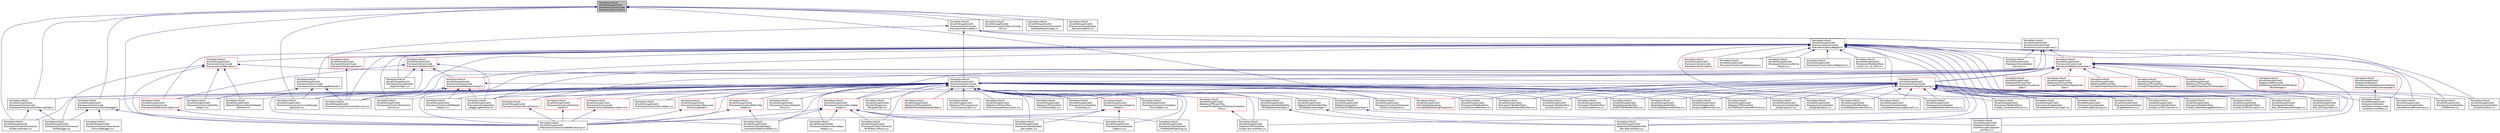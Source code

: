 digraph "/home/travis/build/AliceO2Group/AliceO2/Framework/Core/include/Framework/DeviceInfo.h"
{
 // INTERACTIVE_SVG=YES
  bgcolor="transparent";
  edge [fontname="Helvetica",fontsize="10",labelfontname="Helvetica",labelfontsize="10"];
  node [fontname="Helvetica",fontsize="10",shape=record];
  Node15 [label="/home/travis/build\l/AliceO2Group/AliceO2\l/Framework/Core/include\l/Framework/DeviceInfo.h",height=0.2,width=0.4,color="black", fillcolor="grey75", style="filled", fontcolor="black"];
  Node15 -> Node16 [dir="back",color="midnightblue",fontsize="10",style="solid",fontname="Helvetica"];
  Node16 [label="/home/travis/build\l/AliceO2Group/AliceO2\l/Framework/Core/include\l/Framework/FrameworkGUIDebugger.h",height=0.2,width=0.4,color="black",URL="$dd/d9a/FrameworkGUIDebugger_8h.html"];
  Node16 -> Node17 [dir="back",color="midnightblue",fontsize="10",style="solid",fontname="Helvetica"];
  Node17 [label="/home/travis/build\l/AliceO2Group/AliceO2\l/Framework/Core/src/Framework\lDummyDebugger.cxx",height=0.2,width=0.4,color="black",URL="$de/ddc/FrameworkDummyDebugger_8cxx.html"];
  Node16 -> Node18 [dir="back",color="midnightblue",fontsize="10",style="solid",fontname="Helvetica"];
  Node18 [label="/home/travis/build\l/AliceO2Group/AliceO2\l/Framework/Core/src/Framework\lGUIDebugger.cxx",height=0.2,width=0.4,color="black",URL="$d3/d29/FrameworkGUIDebugger_8cxx.html"];
  Node16 -> Node19 [dir="back",color="midnightblue",fontsize="10",style="solid",fontname="Helvetica"];
  Node19 [label="/home/travis/build\l/AliceO2Group/AliceO2\l/Framework/Core/src/runDataProcessing.cxx",height=0.2,width=0.4,color="black",URL="$d7/d54/runDataProcessing_8cxx.html"];
  Node15 -> Node20 [dir="back",color="midnightblue",fontsize="10",style="solid",fontname="Helvetica"];
  Node20 [label="/home/travis/build\l/AliceO2Group/AliceO2\l/Framework/Core/include\l/Framework/FrameworkGUIDevicesGraph.h",height=0.2,width=0.4,color="black",URL="$dd/d49/FrameworkGUIDevicesGraph_8h.html"];
  Node20 -> Node18 [dir="back",color="midnightblue",fontsize="10",style="solid",fontname="Helvetica"];
  Node20 -> Node21 [dir="back",color="midnightblue",fontsize="10",style="solid",fontname="Helvetica"];
  Node21 [label="/home/travis/build\l/AliceO2Group/AliceO2\l/Framework/Core/src/Framework\lGUIDevicesGraph.cxx",height=0.2,width=0.4,color="black",URL="$d7/d5a/FrameworkGUIDevicesGraph_8cxx.html"];
  Node15 -> Node22 [dir="back",color="midnightblue",fontsize="10",style="solid",fontname="Helvetica"];
  Node22 [label="/home/travis/build\l/AliceO2Group/AliceO2\l/Framework/Core/include\l/Framework/ServiceSpec.h",height=0.2,width=0.4,color="black",URL="$d4/d61/ServiceSpec_8h.html"];
  Node22 -> Node23 [dir="back",color="midnightblue",fontsize="10",style="solid",fontname="Helvetica"];
  Node23 [label="/home/travis/build\l/AliceO2Group/AliceO2\l/Framework/Core/include\l/Framework/CommonMessageBackends.h",height=0.2,width=0.4,color="black",URL="$d5/d67/CommonMessageBackends_8h.html"];
  Node23 -> Node24 [dir="back",color="midnightblue",fontsize="10",style="solid",fontname="Helvetica"];
  Node24 [label="/home/travis/build\l/AliceO2Group/AliceO2\l/Framework/Core/src/CommonMessage\lBackends.cxx",height=0.2,width=0.4,color="black",URL="$d9/d10/CommonMessageBackends_8cxx.html"];
  Node23 -> Node25 [dir="back",color="midnightblue",fontsize="10",style="solid",fontname="Helvetica"];
  Node25 [label="/home/travis/build\l/AliceO2Group/AliceO2\l/Framework/Core/src/CommonServices.cxx",height=0.2,width=0.4,color="black",URL="$dd/d27/CommonServices_8cxx.html"];
  Node23 -> Node26 [dir="back",color="midnightblue",fontsize="10",style="solid",fontname="Helvetica"];
  Node26 [label="/home/travis/build\l/AliceO2Group/AliceO2\l/Framework/Core/src/Workflow\lHelpers.cxx",height=0.2,width=0.4,color="black",URL="$dc/da7/WorkflowHelpers_8cxx.html"];
  Node22 -> Node27 [dir="back",color="midnightblue",fontsize="10",style="solid",fontname="Helvetica"];
  Node27 [label="/home/travis/build\l/AliceO2Group/AliceO2\l/Framework/Core/include\l/Framework/CommonServices.h",height=0.2,width=0.4,color="black",URL="$d8/d02/CommonServices_8h.html"];
  Node27 -> Node28 [dir="back",color="midnightblue",fontsize="10",style="solid",fontname="Helvetica"];
  Node28 [label="/home/travis/build\l/AliceO2Group/AliceO2\l/Framework/Core/include\l/Framework/DataProcessorSpec.h",height=0.2,width=0.4,color="red",URL="$d0/df4/DataProcessorSpec_8h.html"];
  Node28 -> Node29 [dir="back",color="midnightblue",fontsize="10",style="solid",fontname="Helvetica"];
  Node29 [label="/home/travis/build\l/AliceO2Group/AliceO2\l/Detectors/AOD/include\l/AODProducerWorkflow/AODProducer\lWorkflowSpec.h",height=0.2,width=0.4,color="red",URL="$d2/d09/AODProducerWorkflowSpec_8h.html"];
  Node28 -> Node32 [dir="back",color="midnightblue",fontsize="10",style="solid",fontname="Helvetica"];
  Node32 [label="/home/travis/build\l/AliceO2Group/AliceO2\l/Detectors/Calibration\l/workflow/ccdb-populator\l-workflow.cxx",height=0.2,width=0.4,color="black",URL="$d2/d5c/ccdb-populator-workflow_8cxx.html"];
  Node28 -> Node33 [dir="back",color="midnightblue",fontsize="10",style="solid",fontname="Helvetica"];
  Node33 [label="/home/travis/build\l/AliceO2Group/AliceO2\l/Detectors/Calibration\l/workflow/include/DetectorsCalibration\lWorkflow/MeanVertexCalibratorSpec.h",height=0.2,width=0.4,color="red",URL="$d2/d6a/MeanVertexCalibratorSpec_8h.html",tooltip="Device to calibrate MeanVertex. "];
  Node33 -> Node34 [dir="back",color="midnightblue",fontsize="10",style="solid",fontname="Helvetica"];
  Node34 [label="/home/travis/build\l/AliceO2Group/AliceO2\l/Detectors/Calibration\l/workflow/src/mean-vertex\l-calibration-workflow.cxx",height=0.2,width=0.4,color="black",URL="$df/d9c/mean-vertex-calibration-workflow_8cxx.html"];
  Node28 -> Node34 [dir="back",color="midnightblue",fontsize="10",style="solid",fontname="Helvetica"];
  Node28 -> Node36 [dir="back",color="midnightblue",fontsize="10",style="solid",fontname="Helvetica"];
  Node36 [label="/home/travis/build\l/AliceO2Group/AliceO2\l/Detectors/CPV/workflow\l/include/CPVWorkflow/Clusterizer\lSpec.h",height=0.2,width=0.4,color="red",URL="$d9/dcc/CPV_2workflow_2include_2CPVWorkflow_2ClusterizerSpec_8h.html"];
  Node28 -> Node39 [dir="back",color="midnightblue",fontsize="10",style="solid",fontname="Helvetica"];
  Node39 [label="/home/travis/build\l/AliceO2Group/AliceO2\l/Detectors/CPV/workflow\l/include/CPVWorkflow/DigitsPrinter\lSpec.h",height=0.2,width=0.4,color="red",URL="$d4/d19/CPV_2workflow_2include_2CPVWorkflow_2DigitsPrinterSpec_8h.html"];
  Node28 -> Node41 [dir="back",color="midnightblue",fontsize="10",style="solid",fontname="Helvetica"];
  Node41 [label="/home/travis/build\l/AliceO2Group/AliceO2\l/Detectors/CPV/workflow\l/include/CPVWorkflow/PublisherSpec.h",height=0.2,width=0.4,color="red",URL="$d1/dd9/CPV_2workflow_2include_2CPVWorkflow_2PublisherSpec_8h.html"];
  Node28 -> Node43 [dir="back",color="midnightblue",fontsize="10",style="solid",fontname="Helvetica"];
  Node43 [label="/home/travis/build\l/AliceO2Group/AliceO2\l/Detectors/CTF/workflow\l/include/CTFWorkflow/CTFReaderSpec.h",height=0.2,width=0.4,color="red",URL="$df/df4/CTFReaderSpec_8h.html"];
  Node28 -> Node46 [dir="back",color="midnightblue",fontsize="10",style="solid",fontname="Helvetica"];
  Node46 [label="/home/travis/build\l/AliceO2Group/AliceO2\l/Detectors/CTF/workflow\l/include/CTFWorkflow/CTFWriterSpec.h",height=0.2,width=0.4,color="red",URL="$d8/db0/CTFWriterSpec_8h.html"];
  Node28 -> Node49 [dir="back",color="midnightblue",fontsize="10",style="solid",fontname="Helvetica"];
  Node49 [label="/home/travis/build\l/AliceO2Group/AliceO2\l/Detectors/DCS/testWorkflow\l/dcs-data-workflow.cxx",height=0.2,width=0.4,color="black",URL="$da/dd6/dcs-data-workflow_8cxx.html"];
  Node28 -> Node439 [dir="back",color="midnightblue",fontsize="10",style="solid",fontname="Helvetica"];
  Node439 [label="/home/travis/build\l/AliceO2Group/AliceO2\l/Framework/Core/include\l/Framework/DeviceSpec.h",height=0.2,width=0.4,color="black",URL="$df/de8/DeviceSpec_8h.html"];
  Node439 -> Node440 [dir="back",color="midnightblue",fontsize="10",style="solid",fontname="Helvetica"];
  Node440 [label="/home/travis/build\l/AliceO2Group/AliceO2\l/Detectors/Calibration\l/workflow/CCDBPopulatorSpec.h",height=0.2,width=0.4,color="black",URL="$df/df4/CCDBPopulatorSpec_8h.html"];
  Node440 -> Node32 [dir="back",color="midnightblue",fontsize="10",style="solid",fontname="Helvetica"];
  Node439 -> Node441 [dir="back",color="midnightblue",fontsize="10",style="solid",fontname="Helvetica"];
  Node441 [label="/home/travis/build\l/AliceO2Group/AliceO2\l/Detectors/DCS/testWorkflow\l/DCSDataGeneratorSpec.h",height=0.2,width=0.4,color="black",URL="$db/d55/DCSDataGeneratorSpec_8h.html"];
  Node441 -> Node49 [dir="back",color="midnightblue",fontsize="10",style="solid",fontname="Helvetica"];
  Node439 -> Node442 [dir="back",color="midnightblue",fontsize="10",style="solid",fontname="Helvetica"];
  Node442 [label="/home/travis/build\l/AliceO2Group/AliceO2\l/Detectors/DCS/testWorkflow\l/DCSDataProcessorSpec.h",height=0.2,width=0.4,color="black",URL="$d8/d4e/DCSDataProcessorSpec_8h.html"];
  Node442 -> Node49 [dir="back",color="midnightblue",fontsize="10",style="solid",fontname="Helvetica"];
  Node439 -> Node443 [dir="back",color="midnightblue",fontsize="10",style="solid",fontname="Helvetica"];
  Node443 [label="/home/travis/build\l/AliceO2Group/AliceO2\l/Detectors/Raw/src/RawFileReader\lWorkflow.cxx",height=0.2,width=0.4,color="black",URL="$d3/d87/RawFileReaderWorkflow_8cxx.html"];
  Node439 -> Node444 [dir="back",color="midnightblue",fontsize="10",style="solid",fontname="Helvetica"];
  Node444 [label="/home/travis/build\l/AliceO2Group/AliceO2\l/Detectors/TOF/calibration\l/testWorkflow/DataGeneratorSpec.h",height=0.2,width=0.4,color="red",URL="$d0/d0d/DataGeneratorSpec_8h.html",tooltip="Dummy data generator. "];
  Node439 -> Node283 [dir="back",color="midnightblue",fontsize="10",style="solid",fontname="Helvetica"];
  Node283 [label="/home/travis/build\l/AliceO2Group/AliceO2\l/Detectors/TOF/compression\l/src/CompressorTask.cxx",height=0.2,width=0.4,color="black",URL="$d7/d8c/CompressorTask_8cxx.html",tooltip="TOF raw data compressor task. "];
  Node439 -> Node445 [dir="back",color="midnightblue",fontsize="10",style="solid",fontname="Helvetica"];
  Node445 [label="/home/travis/build\l/AliceO2Group/AliceO2\l/Detectors/TOF/workflow\l/src/CompressedAnalysisTask.cxx",height=0.2,width=0.4,color="black",URL="$d6/dc7/CompressedAnalysisTask_8cxx.html",tooltip="TOF compressed data analysis task. "];
  Node439 -> Node446 [dir="back",color="midnightblue",fontsize="10",style="solid",fontname="Helvetica"];
  Node446 [label="/home/travis/build\l/AliceO2Group/AliceO2\l/Detectors/TPC/workflow\l/include/TPCWorkflow/TPCSectorCompletion\lPolicy.h",height=0.2,width=0.4,color="red",URL="$df/d6d/TPCSectorCompletionPolicy_8h.html",tooltip="DPL completion policy helper for TPC scetor data. "];
  Node446 -> Node449 [dir="back",color="midnightblue",fontsize="10",style="solid",fontname="Helvetica"];
  Node449 [label="/home/travis/build\l/AliceO2Group/AliceO2\l/Detectors/TPC/workflow\l/src/tpc-reco-workflow.cxx",height=0.2,width=0.4,color="black",URL="$d3/dbf/tpc-reco-workflow_8cxx.html",tooltip="Basic DPL workflow for TPC reconstruction starting from digits. "];
  Node439 -> Node309 [dir="back",color="midnightblue",fontsize="10",style="solid",fontname="Helvetica"];
  Node309 [label="/home/travis/build\l/AliceO2Group/AliceO2\l/Detectors/TPC/workflow\l/src/CATrackerSpec.cxx",height=0.2,width=0.4,color="black",URL="$da/d78/CATrackerSpec_8cxx.html",tooltip="Processor spec for running TPC CA tracking. "];
  Node439 -> Node449 [dir="back",color="midnightblue",fontsize="10",style="solid",fontname="Helvetica"];
  Node439 -> Node332 [dir="back",color="midnightblue",fontsize="10",style="solid",fontname="Helvetica"];
  Node332 [label="/home/travis/build\l/AliceO2Group/AliceO2\l/Detectors/TRD/workflow\l/src/TRDTrapSimulatorWorkFlow.cxx",height=0.2,width=0.4,color="black",URL="$d2/dc0/TRDTrapSimulatorWorkFlow_8cxx.html"];
  Node439 -> Node451 [dir="back",color="midnightblue",fontsize="10",style="solid",fontname="Helvetica"];
  Node451 [label="/home/travis/build\l/AliceO2Group/AliceO2\l/Framework/Core/include\l/Framework/DataProcessingDevice.h",height=0.2,width=0.4,color="red",URL="$d3/d4b/DataProcessingDevice_8h.html"];
  Node451 -> Node19 [dir="back",color="midnightblue",fontsize="10",style="solid",fontname="Helvetica"];
  Node439 -> Node16 [dir="back",color="midnightblue",fontsize="10",style="solid",fontname="Helvetica"];
  Node439 -> Node20 [dir="back",color="midnightblue",fontsize="10",style="solid",fontname="Helvetica"];
  Node439 -> Node453 [dir="back",color="midnightblue",fontsize="10",style="solid",fontname="Helvetica"];
  Node453 [label="/home/travis/build\l/AliceO2Group/AliceO2\l/Framework/Core/include\l/Framework/SimpleRawDeviceService.h",height=0.2,width=0.4,color="red",URL="$de/d88/SimpleRawDeviceService_8h.html"];
  Node453 -> Node19 [dir="back",color="midnightblue",fontsize="10",style="solid",fontname="Helvetica"];
  Node439 -> Node455 [dir="back",color="midnightblue",fontsize="10",style="solid",fontname="Helvetica"];
  Node455 [label="/home/travis/build\l/AliceO2Group/AliceO2\l/Framework/Core/src/AODReader\lHelpers.cxx",height=0.2,width=0.4,color="black",URL="$d4/dc5/AODReaderHelpers_8cxx.html"];
  Node439 -> Node24 [dir="back",color="midnightblue",fontsize="10",style="solid",fontname="Helvetica"];
  Node439 -> Node25 [dir="back",color="midnightblue",fontsize="10",style="solid",fontname="Helvetica"];
  Node439 -> Node456 [dir="back",color="midnightblue",fontsize="10",style="solid",fontname="Helvetica"];
  Node456 [label="/home/travis/build\l/AliceO2Group/AliceO2\l/Framework/Core/src/Completion\lPolicyHelpers.cxx",height=0.2,width=0.4,color="black",URL="$da/da3/CompletionPolicyHelpers_8cxx.html"];
  Node439 -> Node457 [dir="back",color="midnightblue",fontsize="10",style="solid",fontname="Helvetica"];
  Node457 [label="/home/travis/build\l/AliceO2Group/AliceO2\l/Framework/Core/src/DDSConfig\lHelpers.h",height=0.2,width=0.4,color="red",URL="$d3/dc0/DDSConfigHelpers_8h.html"];
  Node457 -> Node19 [dir="back",color="midnightblue",fontsize="10",style="solid",fontname="Helvetica"];
  Node457 -> Node459 [dir="back",color="midnightblue",fontsize="10",style="solid",fontname="Helvetica"];
  Node459 [label="/home/travis/build\l/AliceO2Group/AliceO2\l/Framework/Core/test/test\l_FrameworkDataFlowToDDS.cxx",height=0.2,width=0.4,color="black",URL="$d6/d53/test__FrameworkDataFlowToDDS_8cxx.html"];
  Node439 -> Node460 [dir="back",color="midnightblue",fontsize="10",style="solid",fontname="Helvetica"];
  Node460 [label="/home/travis/build\l/AliceO2Group/AliceO2\l/Framework/Core/src/DeviceSpec.cxx",height=0.2,width=0.4,color="black",URL="$d8/d84/DeviceSpec_8cxx.html"];
  Node439 -> Node461 [dir="back",color="midnightblue",fontsize="10",style="solid",fontname="Helvetica"];
  Node461 [label="/home/travis/build\l/AliceO2Group/AliceO2\l/Framework/Core/src/DeviceSpec\lHelpers.h",height=0.2,width=0.4,color="red",URL="$df/dda/DeviceSpecHelpers_8h.html"];
  Node461 -> Node462 [dir="back",color="midnightblue",fontsize="10",style="solid",fontname="Helvetica"];
  Node462 [label="/home/travis/build\l/AliceO2Group/AliceO2\l/Framework/Core/src/DeviceSpec\lHelpers.cxx",height=0.2,width=0.4,color="black",URL="$d1/dd9/DeviceSpecHelpers_8cxx.html"];
  Node461 -> Node463 [dir="back",color="midnightblue",fontsize="10",style="solid",fontname="Helvetica"];
  Node463 [label="/home/travis/build\l/AliceO2Group/AliceO2\l/Framework/Core/src/External\lFairMQDeviceProxy.cxx",height=0.2,width=0.4,color="black",URL="$dc/df3/ExternalFairMQDeviceProxy_8cxx.html"];
  Node461 -> Node19 [dir="back",color="midnightblue",fontsize="10",style="solid",fontname="Helvetica"];
  Node461 -> Node464 [dir="back",color="midnightblue",fontsize="10",style="solid",fontname="Helvetica"];
  Node464 [label="/home/travis/build\l/AliceO2Group/AliceO2\l/Framework/Core/test/test\l_DeviceSpec.cxx",height=0.2,width=0.4,color="black",URL="$d9/d51/test__DeviceSpec_8cxx.html"];
  Node461 -> Node459 [dir="back",color="midnightblue",fontsize="10",style="solid",fontname="Helvetica"];
  Node461 -> Node466 [dir="back",color="midnightblue",fontsize="10",style="solid",fontname="Helvetica"];
  Node466 [label="/home/travis/build\l/AliceO2Group/AliceO2\l/Framework/Core/test/test\l_Graphviz.cxx",height=0.2,width=0.4,color="black",URL="$d4/dc4/test__Graphviz_8cxx.html"];
  Node461 -> Node467 [dir="back",color="midnightblue",fontsize="10",style="solid",fontname="Helvetica"];
  Node467 [label="/home/travis/build\l/AliceO2Group/AliceO2\l/Framework/Core/test/test\l_TimeParallelPipelining.cxx",height=0.2,width=0.4,color="black",URL="$dd/d8a/test__TimeParallelPipelining_8cxx.html"];
  Node439 -> Node462 [dir="back",color="midnightblue",fontsize="10",style="solid",fontname="Helvetica"];
  Node439 -> Node468 [dir="back",color="midnightblue",fontsize="10",style="solid",fontname="Helvetica"];
  Node468 [label="/home/travis/build\l/AliceO2Group/AliceO2\l/Framework/Core/src/Dispatch\lPolicy.cxx",height=0.2,width=0.4,color="black",URL="$d4/d57/DispatchPolicy_8cxx.html"];
  Node439 -> Node469 [dir="back",color="midnightblue",fontsize="10",style="solid",fontname="Helvetica"];
  Node469 [label="/home/travis/build\l/AliceO2Group/AliceO2\l/Framework/Core/src/DriverControl.h",height=0.2,width=0.4,color="red",URL="$de/d66/DriverControl_8h.html"];
  Node469 -> Node19 [dir="back",color="midnightblue",fontsize="10",style="solid",fontname="Helvetica"];
  Node439 -> Node463 [dir="back",color="midnightblue",fontsize="10",style="solid",fontname="Helvetica"];
  Node439 -> Node471 [dir="back",color="midnightblue",fontsize="10",style="solid",fontname="Helvetica"];
  Node471 [label="/home/travis/build\l/AliceO2Group/AliceO2\l/Framework/Core/src/Framework\lGUIDeviceInspector.cxx",height=0.2,width=0.4,color="black",URL="$d4/d72/FrameworkGUIDeviceInspector_8cxx.html"];
  Node439 -> Node21 [dir="back",color="midnightblue",fontsize="10",style="solid",fontname="Helvetica"];
  Node439 -> Node472 [dir="back",color="midnightblue",fontsize="10",style="solid",fontname="Helvetica"];
  Node472 [label="/home/travis/build\l/AliceO2Group/AliceO2\l/Framework/Core/src/Graphviz\lHelpers.h",height=0.2,width=0.4,color="red",URL="$da/d8f/GraphvizHelpers_8h.html"];
  Node472 -> Node19 [dir="back",color="midnightblue",fontsize="10",style="solid",fontname="Helvetica"];
  Node472 -> Node464 [dir="back",color="midnightblue",fontsize="10",style="solid",fontname="Helvetica"];
  Node472 -> Node466 [dir="back",color="midnightblue",fontsize="10",style="solid",fontname="Helvetica"];
  Node439 -> Node474 [dir="back",color="midnightblue",fontsize="10",style="solid",fontname="Helvetica"];
  Node474 [label="/home/travis/build\l/AliceO2Group/AliceO2\l/Framework/Core/src/O2Control\lHelpers.h",height=0.2,width=0.4,color="red",URL="$d3/d6a/O2ControlHelpers_8h.html"];
  Node474 -> Node19 [dir="back",color="midnightblue",fontsize="10",style="solid",fontname="Helvetica"];
  Node439 -> Node476 [dir="back",color="midnightblue",fontsize="10",style="solid",fontname="Helvetica"];
  Node476 [label="/home/travis/build\l/AliceO2Group/AliceO2\l/Framework/Core/src/Resources\lMonitoringHelper.h",height=0.2,width=0.4,color="red",URL="$d3/da5/ResourcesMonitoringHelper_8h.html"];
  Node476 -> Node19 [dir="back",color="midnightblue",fontsize="10",style="solid",fontname="Helvetica"];
  Node439 -> Node19 [dir="back",color="midnightblue",fontsize="10",style="solid",fontname="Helvetica"];
  Node439 -> Node478 [dir="back",color="midnightblue",fontsize="10",style="solid",fontname="Helvetica"];
  Node478 [label="/home/travis/build\l/AliceO2Group/AliceO2\l/Framework/Core/src/TextControl\lService.cxx",height=0.2,width=0.4,color="black",URL="$d3/dac/TextControlService_8cxx.html"];
  Node439 -> Node26 [dir="back",color="midnightblue",fontsize="10",style="solid",fontname="Helvetica"];
  Node439 -> Node479 [dir="back",color="midnightblue",fontsize="10",style="solid",fontname="Helvetica"];
  Node479 [label="/home/travis/build\l/AliceO2Group/AliceO2\l/Framework/Core/test/test\l_DanglingInputs.cxx",height=0.2,width=0.4,color="black",URL="$db/d94/test__DanglingInputs_8cxx.html"];
  Node439 -> Node480 [dir="back",color="midnightblue",fontsize="10",style="solid",fontname="Helvetica"];
  Node480 [label="/home/travis/build\l/AliceO2Group/AliceO2\l/Framework/Core/test/test\l_DanglingOutputs.cxx",height=0.2,width=0.4,color="black",URL="$d9/dda/test__DanglingOutputs_8cxx.html"];
  Node439 -> Node464 [dir="back",color="midnightblue",fontsize="10",style="solid",fontname="Helvetica"];
  Node439 -> Node481 [dir="back",color="midnightblue",fontsize="10",style="solid",fontname="Helvetica"];
  Node481 [label="/home/travis/build\l/AliceO2Group/AliceO2\l/Framework/Core/test/test\l_Forwarding.cxx",height=0.2,width=0.4,color="black",URL="$de/dae/test__Forwarding_8cxx.html"];
  Node439 -> Node459 [dir="back",color="midnightblue",fontsize="10",style="solid",fontname="Helvetica"];
  Node439 -> Node466 [dir="back",color="midnightblue",fontsize="10",style="solid",fontname="Helvetica"];
  Node439 -> Node482 [dir="back",color="midnightblue",fontsize="10",style="solid",fontname="Helvetica"];
  Node482 [label="/home/travis/build\l/AliceO2Group/AliceO2\l/Framework/Core/test/test\l_StaggeringWorkflow.cxx",height=0.2,width=0.4,color="black",URL="$dd/d16/test__StaggeringWorkflow_8cxx.html"];
  Node439 -> Node467 [dir="back",color="midnightblue",fontsize="10",style="solid",fontname="Helvetica"];
  Node439 -> Node483 [dir="back",color="midnightblue",fontsize="10",style="solid",fontname="Helvetica"];
  Node483 [label="/home/travis/build\l/AliceO2Group/AliceO2\l/Framework/TestWorkflows\l/src/o2DataQueryWorkflow.cxx",height=0.2,width=0.4,color="black",URL="$d7/d09/o2DataQueryWorkflow_8cxx.html"];
  Node439 -> Node484 [dir="back",color="midnightblue",fontsize="10",style="solid",fontname="Helvetica"];
  Node484 [label="/home/travis/build\l/AliceO2Group/AliceO2\l/Framework/TestWorkflows\l/src/o2DiamondWorkflow.cxx",height=0.2,width=0.4,color="black",URL="$d4/dbb/o2DiamondWorkflow_8cxx.html"];
  Node439 -> Node485 [dir="back",color="midnightblue",fontsize="10",style="solid",fontname="Helvetica"];
  Node485 [label="/home/travis/build\l/AliceO2Group/AliceO2\l/Framework/TestWorkflows\l/src/o2OutputWildcardWorkflow.cxx",height=0.2,width=0.4,color="black",URL="$d1/d91/o2OutputWildcardWorkflow_8cxx.html"];
  Node439 -> Node486 [dir="back",color="midnightblue",fontsize="10",style="solid",fontname="Helvetica"];
  Node486 [label="/home/travis/build\l/AliceO2Group/AliceO2\l/Framework/TestWorkflows\l/src/o2SimpleSink.cxx",height=0.2,width=0.4,color="black",URL="$d5/ddc/o2SimpleSink_8cxx.html"];
  Node439 -> Node487 [dir="back",color="midnightblue",fontsize="10",style="solid",fontname="Helvetica"];
  Node487 [label="/home/travis/build\l/AliceO2Group/AliceO2\l/Framework/TestWorkflows\l/src/o2SimpleSource.cxx",height=0.2,width=0.4,color="black",URL="$d5/d2a/o2SimpleSource_8cxx.html"];
  Node439 -> Node488 [dir="back",color="midnightblue",fontsize="10",style="solid",fontname="Helvetica"];
  Node488 [label="/home/travis/build\l/AliceO2Group/AliceO2\l/Framework/TestWorkflows\l/src/test_CompletionPolicies.cxx",height=0.2,width=0.4,color="black",URL="$d8/d33/test__CompletionPolicies_8cxx.html"];
  Node439 -> Node489 [dir="back",color="midnightblue",fontsize="10",style="solid",fontname="Helvetica"];
  Node489 [label="/home/travis/build\l/AliceO2Group/AliceO2\l/Steer/DigitizerWorkflow\l/src/MCTruthTestWorkflow.cxx",height=0.2,width=0.4,color="black",URL="$dd/dfd/MCTruthTestWorkflow_8cxx.html"];
  Node439 -> Node155 [dir="back",color="midnightblue",fontsize="10",style="solid",fontname="Helvetica"];
  Node155 [label="/home/travis/build\l/AliceO2Group/AliceO2\l/Steer/DigitizerWorkflow\l/src/SimpleDigitizerWorkflow.cxx",height=0.2,width=0.4,color="black",URL="$d2/dd7/SimpleDigitizerWorkflow_8cxx.html"];
  Node439 -> Node490 [dir="back",color="midnightblue",fontsize="10",style="solid",fontname="Helvetica"];
  Node490 [label="/home/travis/build\l/AliceO2Group/AliceO2\l/Utilities/DataSampling\l/include/DataSampling/Dispatcher.h",height=0.2,width=0.4,color="red",URL="$d7/d33/Dispatcher_8h.html",tooltip="Declaration of Dispatcher for O2 Data Sampling. "];
  Node439 -> Node494 [dir="back",color="midnightblue",fontsize="10",style="solid",fontname="Helvetica"];
  Node494 [label="/home/travis/build\l/AliceO2Group/AliceO2\l/Utilities/Mergers/src\l/MergerBuilder.cxx",height=0.2,width=0.4,color="black",URL="$d8/d56/MergerBuilder_8cxx.html",tooltip="Definition of MergerBuilder for O2 Mergers. "];
  Node439 -> Node495 [dir="back",color="midnightblue",fontsize="10",style="solid",fontname="Helvetica"];
  Node495 [label="/home/travis/build\l/AliceO2Group/AliceO2\l/Utilities/Mergers/test\l/emptyLoopBenchmark.cxx",height=0.2,width=0.4,color="black",URL="$d2/db0/emptyLoopBenchmark_8cxx.html",tooltip="A benchmark which measures a maximum rate of doing nothing in a device. "];
  Node28 -> Node509 [dir="back",color="midnightblue",fontsize="10",style="solid",fontname="Helvetica"];
  Node509 [label="/home/travis/build\l/AliceO2Group/AliceO2\l/Framework/Core/include\l/Framework/runDataProcessing.h",height=0.2,width=0.4,color="red",URL="$db/dd0/runDataProcessing_8h.html"];
  Node509 -> Node32 [dir="back",color="midnightblue",fontsize="10",style="solid",fontname="Helvetica"];
  Node509 -> Node34 [dir="back",color="midnightblue",fontsize="10",style="solid",fontname="Helvetica"];
  Node509 -> Node49 [dir="back",color="midnightblue",fontsize="10",style="solid",fontname="Helvetica"];
  Node509 -> Node449 [dir="back",color="midnightblue",fontsize="10",style="solid",fontname="Helvetica"];
  Node509 -> Node332 [dir="back",color="midnightblue",fontsize="10",style="solid",fontname="Helvetica"];
  Node509 -> Node529 [dir="back",color="midnightblue",fontsize="10",style="solid",fontname="Helvetica"];
  Node529 [label="/home/travis/build\l/AliceO2Group/AliceO2\l/Framework/Core/test/test\l_BoostSerializedProcessing.cxx",height=0.2,width=0.4,color="black",URL="$dc/d58/test__BoostSerializedProcessing_8cxx.html"];
  Node509 -> Node531 [dir="back",color="midnightblue",fontsize="10",style="solid",fontname="Helvetica"];
  Node531 [label="/home/travis/build\l/AliceO2Group/AliceO2\l/Framework/Core/test/test\l_CCDBFetcher.cxx",height=0.2,width=0.4,color="black",URL="$df/d08/test__CCDBFetcher_8cxx.html"];
  Node509 -> Node479 [dir="back",color="midnightblue",fontsize="10",style="solid",fontname="Helvetica"];
  Node509 -> Node480 [dir="back",color="midnightblue",fontsize="10",style="solid",fontname="Helvetica"];
  Node509 -> Node481 [dir="back",color="midnightblue",fontsize="10",style="solid",fontname="Helvetica"];
  Node509 -> Node541 [dir="back",color="midnightblue",fontsize="10",style="solid",fontname="Helvetica"];
  Node541 [label="/home/travis/build\l/AliceO2Group/AliceO2\l/Framework/Core/test/test\l_SimpleCondition.cxx",height=0.2,width=0.4,color="black",URL="$df/d11/test__SimpleCondition_8cxx.html"];
  Node509 -> Node542 [dir="back",color="midnightblue",fontsize="10",style="solid",fontname="Helvetica"];
  Node542 [label="/home/travis/build\l/AliceO2Group/AliceO2\l/Framework/Core/test/test\l_SimpleDataProcessingDevice01.cxx",height=0.2,width=0.4,color="black",URL="$d5/d24/test__SimpleDataProcessingDevice01_8cxx.html"];
  Node509 -> Node543 [dir="back",color="midnightblue",fontsize="10",style="solid",fontname="Helvetica"];
  Node543 [label="/home/travis/build\l/AliceO2Group/AliceO2\l/Framework/Core/test/test\l_SimpleRDataFrameProcessing.cxx",height=0.2,width=0.4,color="black",URL="$da/d97/test__SimpleRDataFrameProcessing_8cxx.html"];
  Node509 -> Node544 [dir="back",color="midnightblue",fontsize="10",style="solid",fontname="Helvetica"];
  Node544 [label="/home/travis/build\l/AliceO2Group/AliceO2\l/Framework/Core/test/test\l_SimpleStatefulProcessing01.cxx",height=0.2,width=0.4,color="black",URL="$da/d12/test__SimpleStatefulProcessing01_8cxx.html"];
  Node509 -> Node545 [dir="back",color="midnightblue",fontsize="10",style="solid",fontname="Helvetica"];
  Node545 [label="/home/travis/build\l/AliceO2Group/AliceO2\l/Framework/Core/test/test\l_SimpleStringProcessing.cxx",height=0.2,width=0.4,color="black",URL="$d4/d92/test__SimpleStringProcessing_8cxx.html"];
  Node509 -> Node550 [dir="back",color="midnightblue",fontsize="10",style="solid",fontname="Helvetica"];
  Node550 [label="/home/travis/build\l/AliceO2Group/AliceO2\l/Framework/Core/test/test\l_SingleDataSource.cxx",height=0.2,width=0.4,color="black",URL="$d3/d4e/test__SingleDataSource_8cxx.html"];
  Node509 -> Node482 [dir="back",color="midnightblue",fontsize="10",style="solid",fontname="Helvetica"];
  Node509 -> Node483 [dir="back",color="midnightblue",fontsize="10",style="solid",fontname="Helvetica"];
  Node509 -> Node484 [dir="back",color="midnightblue",fontsize="10",style="solid",fontname="Helvetica"];
  Node509 -> Node485 [dir="back",color="midnightblue",fontsize="10",style="solid",fontname="Helvetica"];
  Node509 -> Node486 [dir="back",color="midnightblue",fontsize="10",style="solid",fontname="Helvetica"];
  Node509 -> Node487 [dir="back",color="midnightblue",fontsize="10",style="solid",fontname="Helvetica"];
  Node509 -> Node488 [dir="back",color="midnightblue",fontsize="10",style="solid",fontname="Helvetica"];
  Node509 -> Node560 [dir="back",color="midnightblue",fontsize="10",style="solid",fontname="Helvetica"];
  Node560 [label="/home/travis/build\l/AliceO2Group/AliceO2\l/Framework/TestWorkflows\l/src/test_o2ITSCluserizer.cxx",height=0.2,width=0.4,color="black",URL="$db/dbe/test__o2ITSCluserizer_8cxx.html"];
  Node509 -> Node561 [dir="back",color="midnightblue",fontsize="10",style="solid",fontname="Helvetica"];
  Node561 [label="/home/travis/build\l/AliceO2Group/AliceO2\l/Framework/TestWorkflows\l/src/test_o2RootMessageWorkflow.cxx",height=0.2,width=0.4,color="black",URL="$d6/d4c/test__o2RootMessageWorkflow_8cxx.html"];
  Node509 -> Node562 [dir="back",color="midnightblue",fontsize="10",style="solid",fontname="Helvetica"];
  Node562 [label="/home/travis/build\l/AliceO2Group/AliceO2\l/Framework/TestWorkflows\l/src/test_o2TPCSimulation.cxx",height=0.2,width=0.4,color="black",URL="$d1/d09/test__o2TPCSimulation_8cxx.html"];
  Node509 -> Node566 [dir="back",color="midnightblue",fontsize="10",style="solid",fontname="Helvetica"];
  Node566 [label="/home/travis/build\l/AliceO2Group/AliceO2\l/Framework/Utils/test\l/test_DPLBroadcasterMerger.cxx",height=0.2,width=0.4,color="black",URL="$df/d67/test__DPLBroadcasterMerger_8cxx.html"];
  Node509 -> Node567 [dir="back",color="midnightblue",fontsize="10",style="solid",fontname="Helvetica"];
  Node567 [label="/home/travis/build\l/AliceO2Group/AliceO2\l/Framework/Utils/test\l/test_DPLOutputTest.cxx",height=0.2,width=0.4,color="black",URL="$dd/d24/test__DPLOutputTest_8cxx.html"];
  Node509 -> Node489 [dir="back",color="midnightblue",fontsize="10",style="solid",fontname="Helvetica"];
  Node509 -> Node155 [dir="back",color="midnightblue",fontsize="10",style="solid",fontname="Helvetica"];
  Node509 -> Node495 [dir="back",color="midnightblue",fontsize="10",style="solid",fontname="Helvetica"];
  Node28 -> Node461 [dir="back",color="midnightblue",fontsize="10",style="solid",fontname="Helvetica"];
  Node28 -> Node469 [dir="back",color="midnightblue",fontsize="10",style="solid",fontname="Helvetica"];
  Node28 -> Node19 [dir="back",color="midnightblue",fontsize="10",style="solid",fontname="Helvetica"];
  Node28 -> Node482 [dir="back",color="midnightblue",fontsize="10",style="solid",fontname="Helvetica"];
  Node28 -> Node488 [dir="back",color="midnightblue",fontsize="10",style="solid",fontname="Helvetica"];
  Node28 -> Node490 [dir="back",color="midnightblue",fontsize="10",style="solid",fontname="Helvetica"];
  Node27 -> Node509 [dir="back",color="midnightblue",fontsize="10",style="solid",fontname="Helvetica"];
  Node27 -> Node25 [dir="back",color="midnightblue",fontsize="10",style="solid",fontname="Helvetica"];
  Node27 -> Node679 [dir="back",color="midnightblue",fontsize="10",style="solid",fontname="Helvetica"];
  Node679 [label="/home/travis/build\l/AliceO2Group/AliceO2\l/Framework/Core/test/test\l_Services.cxx",height=0.2,width=0.4,color="black",URL="$dd/d19/test__Services_8cxx.html"];
  Node22 -> Node439 [dir="back",color="midnightblue",fontsize="10",style="solid",fontname="Helvetica"];
  Node22 -> Node680 [dir="back",color="midnightblue",fontsize="10",style="solid",fontname="Helvetica"];
  Node680 [label="/home/travis/build\l/AliceO2Group/AliceO2\l/Framework/Core/include\l/Framework/ServiceRegistry.h",height=0.2,width=0.4,color="black",URL="$d8/d17/ServiceRegistry_8h.html"];
  Node680 -> Node681 [dir="back",color="midnightblue",fontsize="10",style="solid",fontname="Helvetica"];
  Node681 [label="/home/travis/build\l/AliceO2Group/AliceO2\l/Framework/Core/include\l/Framework/ConfigContext.h",height=0.2,width=0.4,color="red",URL="$d7/d2e/ConfigContext_8h.html"];
  Node681 -> Node443 [dir="back",color="midnightblue",fontsize="10",style="solid",fontname="Helvetica"];
  Node681 -> Node509 [dir="back",color="midnightblue",fontsize="10",style="solid",fontname="Helvetica"];
  Node681 -> Node18 [dir="back",color="midnightblue",fontsize="10",style="solid",fontname="Helvetica"];
  Node681 -> Node19 [dir="back",color="midnightblue",fontsize="10",style="solid",fontname="Helvetica"];
  Node681 -> Node26 [dir="back",color="midnightblue",fontsize="10",style="solid",fontname="Helvetica"];
  Node680 -> Node683 [dir="back",color="midnightblue",fontsize="10",style="solid",fontname="Helvetica"];
  Node683 [label="/home/travis/build\l/AliceO2Group/AliceO2\l/Framework/Core/include\l/Framework/DanglingContext.h",height=0.2,width=0.4,color="red",URL="$db/d3c/DanglingContext_8h.html"];
  Node683 -> Node25 [dir="back",color="midnightblue",fontsize="10",style="solid",fontname="Helvetica"];
  Node680 -> Node684 [dir="back",color="midnightblue",fontsize="10",style="solid",fontname="Helvetica"];
  Node684 [label="/home/travis/build\l/AliceO2Group/AliceO2\l/Framework/Core/include\l/Framework/DataAllocator.h",height=0.2,width=0.4,color="red",URL="$d1/d28/DataAllocator_8h.html"];
  Node684 -> Node451 [dir="back",color="midnightblue",fontsize="10",style="solid",fontname="Helvetica"];
  Node684 -> Node700 [dir="back",color="midnightblue",fontsize="10",style="solid",fontname="Helvetica"];
  Node700 [label="/home/travis/build\l/AliceO2Group/AliceO2\l/Framework/Core/include\l/Framework/EndOfStreamContext.h",height=0.2,width=0.4,color="red",URL="$d0/d77/EndOfStreamContext_8h.html"];
  Node700 -> Node455 [dir="back",color="midnightblue",fontsize="10",style="solid",fontname="Helvetica"];
  Node700 -> Node24 [dir="back",color="midnightblue",fontsize="10",style="solid",fontname="Helvetica"];
  Node700 -> Node25 [dir="back",color="midnightblue",fontsize="10",style="solid",fontname="Helvetica"];
  Node700 -> Node481 [dir="back",color="midnightblue",fontsize="10",style="solid",fontname="Helvetica"];
  Node700 -> Node482 [dir="back",color="midnightblue",fontsize="10",style="solid",fontname="Helvetica"];
  Node684 -> Node696 [dir="back",color="midnightblue",fontsize="10",style="solid",fontname="Helvetica"];
  Node696 [label="/home/travis/build\l/AliceO2Group/AliceO2\l/Framework/Core/test/test\l_AlgorithmSpec.cxx",height=0.2,width=0.4,color="black",URL="$df/d66/test__AlgorithmSpec_8cxx.html"];
  Node684 -> Node459 [dir="back",color="midnightblue",fontsize="10",style="solid",fontname="Helvetica"];
  Node684 -> Node482 [dir="back",color="midnightblue",fontsize="10",style="solid",fontname="Helvetica"];
  Node680 -> Node451 [dir="back",color="midnightblue",fontsize="10",style="solid",fontname="Helvetica"];
  Node680 -> Node700 [dir="back",color="midnightblue",fontsize="10",style="solid",fontname="Helvetica"];
  Node680 -> Node703 [dir="back",color="midnightblue",fontsize="10",style="solid",fontname="Helvetica"];
  Node703 [label="/home/travis/build\l/AliceO2Group/AliceO2\l/Framework/Core/include\l/Framework/ErrorContext.h",height=0.2,width=0.4,color="red",URL="$d7/dad/ErrorContext_8h.html"];
  Node680 -> Node24 [dir="back",color="midnightblue",fontsize="10",style="solid",fontname="Helvetica"];
  Node680 -> Node25 [dir="back",color="midnightblue",fontsize="10",style="solid",fontname="Helvetica"];
  Node680 -> Node704 [dir="back",color="midnightblue",fontsize="10",style="solid",fontname="Helvetica"];
  Node704 [label="/home/travis/build\l/AliceO2Group/AliceO2\l/Framework/Core/src/DataProcessor.cxx",height=0.2,width=0.4,color="black",URL="$dd/dd9/DataProcessor_8cxx.html"];
  Node680 -> Node705 [dir="back",color="midnightblue",fontsize="10",style="solid",fontname="Helvetica"];
  Node705 [label="/home/travis/build\l/AliceO2Group/AliceO2\l/Framework/Core/src/Lifetime\lHelpers.cxx",height=0.2,width=0.4,color="black",URL="$d4/d7a/LifetimeHelpers_8cxx.html"];
  Node680 -> Node706 [dir="back",color="midnightblue",fontsize="10",style="solid",fontname="Helvetica"];
  Node706 [label="/home/travis/build\l/AliceO2Group/AliceO2\l/Framework/Core/src/ServiceRegistry.cxx",height=0.2,width=0.4,color="black",URL="$de/d61/ServiceRegistry_8cxx.html"];
  Node680 -> Node478 [dir="back",color="midnightblue",fontsize="10",style="solid",fontname="Helvetica"];
  Node680 -> Node696 [dir="back",color="midnightblue",fontsize="10",style="solid",fontname="Helvetica"];
  Node680 -> Node529 [dir="back",color="midnightblue",fontsize="10",style="solid",fontname="Helvetica"];
  Node680 -> Node531 [dir="back",color="midnightblue",fontsize="10",style="solid",fontname="Helvetica"];
  Node680 -> Node679 [dir="back",color="midnightblue",fontsize="10",style="solid",fontname="Helvetica"];
  Node680 -> Node541 [dir="back",color="midnightblue",fontsize="10",style="solid",fontname="Helvetica"];
  Node680 -> Node542 [dir="back",color="midnightblue",fontsize="10",style="solid",fontname="Helvetica"];
  Node680 -> Node543 [dir="back",color="midnightblue",fontsize="10",style="solid",fontname="Helvetica"];
  Node680 -> Node544 [dir="back",color="midnightblue",fontsize="10",style="solid",fontname="Helvetica"];
  Node680 -> Node545 [dir="back",color="midnightblue",fontsize="10",style="solid",fontname="Helvetica"];
  Node680 -> Node550 [dir="back",color="midnightblue",fontsize="10",style="solid",fontname="Helvetica"];
  Node680 -> Node605 [dir="back",color="midnightblue",fontsize="10",style="solid",fontname="Helvetica"];
  Node605 [label="/home/travis/build\l/AliceO2Group/AliceO2\l/Framework/TestWorkflows\l/src/o2_sim_its_ALP3.cxx",height=0.2,width=0.4,color="black",URL="$dd/d2b/o2__sim__its__ALP3_8cxx.html"];
  Node680 -> Node560 [dir="back",color="midnightblue",fontsize="10",style="solid",fontname="Helvetica"];
  Node680 -> Node561 [dir="back",color="midnightblue",fontsize="10",style="solid",fontname="Helvetica"];
  Node680 -> Node562 [dir="back",color="midnightblue",fontsize="10",style="solid",fontname="Helvetica"];
  Node680 -> Node566 [dir="back",color="midnightblue",fontsize="10",style="solid",fontname="Helvetica"];
  Node680 -> Node567 [dir="back",color="midnightblue",fontsize="10",style="solid",fontname="Helvetica"];
  Node15 -> Node24 [dir="back",color="midnightblue",fontsize="10",style="solid",fontname="Helvetica"];
  Node15 -> Node707 [dir="back",color="midnightblue",fontsize="10",style="solid",fontname="Helvetica"];
  Node707 [label="/home/travis/build\l/AliceO2Group/AliceO2\l/Framework/Core/src/DeviceConfig\lInfo.cxx",height=0.2,width=0.4,color="black",URL="$de/d46/DeviceConfigInfo_8cxx.html"];
  Node15 -> Node708 [dir="back",color="midnightblue",fontsize="10",style="solid",fontname="Helvetica"];
  Node708 [label="/home/travis/build\l/AliceO2Group/AliceO2\l/Framework/Core/src/Framework\lGUIDataRelayerUsage.cxx",height=0.2,width=0.4,color="black",URL="$d8/d1c/FrameworkGUIDataRelayerUsage_8cxx.html"];
  Node15 -> Node471 [dir="back",color="midnightblue",fontsize="10",style="solid",fontname="Helvetica"];
  Node15 -> Node21 [dir="back",color="midnightblue",fontsize="10",style="solid",fontname="Helvetica"];
  Node15 -> Node19 [dir="back",color="midnightblue",fontsize="10",style="solid",fontname="Helvetica"];
  Node15 -> Node709 [dir="back",color="midnightblue",fontsize="10",style="solid",fontname="Helvetica"];
  Node709 [label="/home/travis/build\l/AliceO2Group/AliceO2\l/Framework/Core/test/test\l_DeviceConfigInfo.cxx",height=0.2,width=0.4,color="black",URL="$d5/da7/test__DeviceConfigInfo_8cxx.html"];
}
